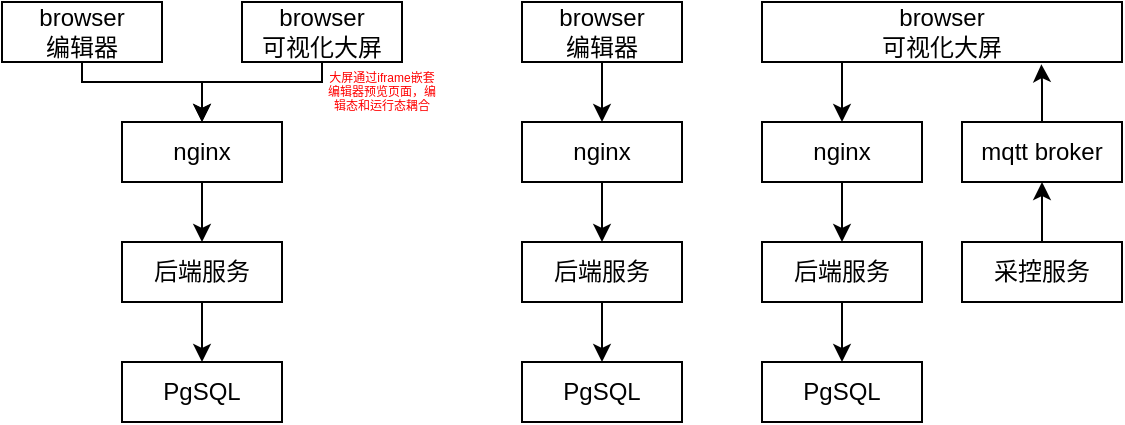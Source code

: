 <mxfile version="27.2.0">
  <diagram name="第 1 页" id="RrowjYCMAg3yWzrfn6sL">
    <mxGraphModel dx="973" dy="509" grid="1" gridSize="10" guides="1" tooltips="1" connect="1" arrows="1" fold="1" page="1" pageScale="1" pageWidth="827" pageHeight="1169" math="0" shadow="0">
      <root>
        <mxCell id="0" />
        <mxCell id="1" parent="0" />
        <mxCell id="L-mNvRZMaMMY6T2txK_F-5" style="edgeStyle=orthogonalEdgeStyle;rounded=0;orthogonalLoop=1;jettySize=auto;html=1;exitX=0.5;exitY=1;exitDx=0;exitDy=0;entryX=0.5;entryY=0;entryDx=0;entryDy=0;" parent="1" source="IATh4hYH2ArGwb8VRbbL-1" target="L-mNvRZMaMMY6T2txK_F-1" edge="1">
          <mxGeometry relative="1" as="geometry">
            <Array as="points">
              <mxPoint x="100" y="240" />
              <mxPoint x="160" y="240" />
            </Array>
          </mxGeometry>
        </mxCell>
        <mxCell id="IATh4hYH2ArGwb8VRbbL-1" value="browser&lt;div&gt;编辑器&lt;/div&gt;" style="rounded=0;whiteSpace=wrap;html=1;" parent="1" vertex="1">
          <mxGeometry x="60" y="200" width="80" height="30" as="geometry" />
        </mxCell>
        <mxCell id="L-mNvRZMaMMY6T2txK_F-6" style="edgeStyle=orthogonalEdgeStyle;rounded=0;orthogonalLoop=1;jettySize=auto;html=1;exitX=0.5;exitY=1;exitDx=0;exitDy=0;entryX=0.5;entryY=0;entryDx=0;entryDy=0;" parent="1" source="L-mNvRZMaMMY6T2txK_F-1" target="L-mNvRZMaMMY6T2txK_F-2" edge="1">
          <mxGeometry relative="1" as="geometry" />
        </mxCell>
        <mxCell id="L-mNvRZMaMMY6T2txK_F-1" value="nginx" style="rounded=0;whiteSpace=wrap;html=1;" parent="1" vertex="1">
          <mxGeometry x="120" y="260" width="80" height="30" as="geometry" />
        </mxCell>
        <mxCell id="L-mNvRZMaMMY6T2txK_F-7" style="edgeStyle=orthogonalEdgeStyle;rounded=0;orthogonalLoop=1;jettySize=auto;html=1;exitX=0.5;exitY=1;exitDx=0;exitDy=0;entryX=0.5;entryY=0;entryDx=0;entryDy=0;" parent="1" source="L-mNvRZMaMMY6T2txK_F-2" target="L-mNvRZMaMMY6T2txK_F-3" edge="1">
          <mxGeometry relative="1" as="geometry" />
        </mxCell>
        <mxCell id="L-mNvRZMaMMY6T2txK_F-2" value="后端服务" style="rounded=0;whiteSpace=wrap;html=1;" parent="1" vertex="1">
          <mxGeometry x="120" y="320" width="80" height="30" as="geometry" />
        </mxCell>
        <mxCell id="L-mNvRZMaMMY6T2txK_F-3" value="PgSQL" style="rounded=0;whiteSpace=wrap;html=1;" parent="1" vertex="1">
          <mxGeometry x="120" y="380" width="80" height="30" as="geometry" />
        </mxCell>
        <mxCell id="L-mNvRZMaMMY6T2txK_F-9" style="edgeStyle=orthogonalEdgeStyle;rounded=0;orthogonalLoop=1;jettySize=auto;html=1;exitX=0.5;exitY=1;exitDx=0;exitDy=0;entryX=0.5;entryY=0;entryDx=0;entryDy=0;" parent="1" source="L-mNvRZMaMMY6T2txK_F-8" target="L-mNvRZMaMMY6T2txK_F-1" edge="1">
          <mxGeometry relative="1" as="geometry">
            <Array as="points">
              <mxPoint x="220" y="240" />
              <mxPoint x="160" y="240" />
            </Array>
          </mxGeometry>
        </mxCell>
        <mxCell id="L-mNvRZMaMMY6T2txK_F-8" value="browser&lt;div&gt;可视化大屏&lt;/div&gt;" style="rounded=0;whiteSpace=wrap;html=1;" parent="1" vertex="1">
          <mxGeometry x="180" y="200" width="80" height="30" as="geometry" />
        </mxCell>
        <mxCell id="L-mNvRZMaMMY6T2txK_F-10" value="大屏通过iframe嵌套编辑器预览页面，编辑态和运行态耦合" style="text;html=1;align=center;verticalAlign=middle;whiteSpace=wrap;rounded=0;fontSize=6;fontColor=#FF0000;" parent="1" vertex="1">
          <mxGeometry x="220" y="230" width="60" height="30" as="geometry" />
        </mxCell>
        <mxCell id="L-mNvRZMaMMY6T2txK_F-21" style="edgeStyle=orthogonalEdgeStyle;rounded=0;orthogonalLoop=1;jettySize=auto;html=1;exitX=0.5;exitY=1;exitDx=0;exitDy=0;entryX=0.5;entryY=0;entryDx=0;entryDy=0;" parent="1" source="L-mNvRZMaMMY6T2txK_F-12" target="L-mNvRZMaMMY6T2txK_F-14" edge="1">
          <mxGeometry relative="1" as="geometry" />
        </mxCell>
        <mxCell id="L-mNvRZMaMMY6T2txK_F-12" value="browser&lt;div&gt;编辑器&lt;/div&gt;" style="rounded=0;whiteSpace=wrap;html=1;" parent="1" vertex="1">
          <mxGeometry x="320" y="200" width="80" height="30" as="geometry" />
        </mxCell>
        <mxCell id="L-mNvRZMaMMY6T2txK_F-13" style="edgeStyle=orthogonalEdgeStyle;rounded=0;orthogonalLoop=1;jettySize=auto;html=1;exitX=0.5;exitY=1;exitDx=0;exitDy=0;entryX=0.5;entryY=0;entryDx=0;entryDy=0;" parent="1" source="L-mNvRZMaMMY6T2txK_F-14" target="L-mNvRZMaMMY6T2txK_F-16" edge="1">
          <mxGeometry relative="1" as="geometry" />
        </mxCell>
        <mxCell id="L-mNvRZMaMMY6T2txK_F-14" value="nginx" style="rounded=0;whiteSpace=wrap;html=1;" parent="1" vertex="1">
          <mxGeometry x="320" y="260" width="80" height="30" as="geometry" />
        </mxCell>
        <mxCell id="L-mNvRZMaMMY6T2txK_F-15" style="edgeStyle=orthogonalEdgeStyle;rounded=0;orthogonalLoop=1;jettySize=auto;html=1;exitX=0.5;exitY=1;exitDx=0;exitDy=0;entryX=0.5;entryY=0;entryDx=0;entryDy=0;" parent="1" source="L-mNvRZMaMMY6T2txK_F-16" target="L-mNvRZMaMMY6T2txK_F-17" edge="1">
          <mxGeometry relative="1" as="geometry" />
        </mxCell>
        <mxCell id="L-mNvRZMaMMY6T2txK_F-16" value="后端服务" style="rounded=0;whiteSpace=wrap;html=1;" parent="1" vertex="1">
          <mxGeometry x="320" y="320" width="80" height="30" as="geometry" />
        </mxCell>
        <mxCell id="L-mNvRZMaMMY6T2txK_F-17" value="PgSQL" style="rounded=0;whiteSpace=wrap;html=1;" parent="1" vertex="1">
          <mxGeometry x="320" y="380" width="80" height="30" as="geometry" />
        </mxCell>
        <mxCell id="L-mNvRZMaMMY6T2txK_F-29" style="edgeStyle=orthogonalEdgeStyle;rounded=0;orthogonalLoop=1;jettySize=auto;html=1;exitX=0.25;exitY=1;exitDx=0;exitDy=0;entryX=0.5;entryY=0;entryDx=0;entryDy=0;" parent="1" source="L-mNvRZMaMMY6T2txK_F-19" target="L-mNvRZMaMMY6T2txK_F-23" edge="1">
          <mxGeometry relative="1" as="geometry" />
        </mxCell>
        <mxCell id="L-mNvRZMaMMY6T2txK_F-19" value="browser&lt;div&gt;可视化大屏&lt;/div&gt;" style="rounded=0;whiteSpace=wrap;html=1;" parent="1" vertex="1">
          <mxGeometry x="440" y="200" width="180" height="30" as="geometry" />
        </mxCell>
        <mxCell id="L-mNvRZMaMMY6T2txK_F-22" style="edgeStyle=orthogonalEdgeStyle;rounded=0;orthogonalLoop=1;jettySize=auto;html=1;exitX=0.5;exitY=1;exitDx=0;exitDy=0;entryX=0.5;entryY=0;entryDx=0;entryDy=0;" parent="1" source="L-mNvRZMaMMY6T2txK_F-23" target="L-mNvRZMaMMY6T2txK_F-25" edge="1">
          <mxGeometry relative="1" as="geometry" />
        </mxCell>
        <mxCell id="L-mNvRZMaMMY6T2txK_F-23" value="nginx" style="rounded=0;whiteSpace=wrap;html=1;" parent="1" vertex="1">
          <mxGeometry x="440" y="260" width="80" height="30" as="geometry" />
        </mxCell>
        <mxCell id="L-mNvRZMaMMY6T2txK_F-24" style="edgeStyle=orthogonalEdgeStyle;rounded=0;orthogonalLoop=1;jettySize=auto;html=1;exitX=0.5;exitY=1;exitDx=0;exitDy=0;entryX=0.5;entryY=0;entryDx=0;entryDy=0;" parent="1" source="L-mNvRZMaMMY6T2txK_F-25" target="L-mNvRZMaMMY6T2txK_F-26" edge="1">
          <mxGeometry relative="1" as="geometry" />
        </mxCell>
        <mxCell id="L-mNvRZMaMMY6T2txK_F-25" value="后端服务" style="rounded=0;whiteSpace=wrap;html=1;" parent="1" vertex="1">
          <mxGeometry x="440" y="320" width="80" height="30" as="geometry" />
        </mxCell>
        <mxCell id="L-mNvRZMaMMY6T2txK_F-26" value="PgSQL" style="rounded=0;whiteSpace=wrap;html=1;" parent="1" vertex="1">
          <mxGeometry x="440" y="380" width="80" height="30" as="geometry" />
        </mxCell>
        <mxCell id="L-mNvRZMaMMY6T2txK_F-31" value="mqtt broker" style="rounded=0;whiteSpace=wrap;html=1;" parent="1" vertex="1">
          <mxGeometry x="540" y="260" width="80" height="30" as="geometry" />
        </mxCell>
        <mxCell id="L-mNvRZMaMMY6T2txK_F-35" style="edgeStyle=orthogonalEdgeStyle;rounded=0;orthogonalLoop=1;jettySize=auto;html=1;exitX=0.5;exitY=0;exitDx=0;exitDy=0;entryX=0.5;entryY=1;entryDx=0;entryDy=0;" parent="1" source="L-mNvRZMaMMY6T2txK_F-33" target="L-mNvRZMaMMY6T2txK_F-31" edge="1">
          <mxGeometry relative="1" as="geometry" />
        </mxCell>
        <mxCell id="L-mNvRZMaMMY6T2txK_F-33" value="采控服务" style="rounded=0;whiteSpace=wrap;html=1;" parent="1" vertex="1">
          <mxGeometry x="540" y="320" width="80" height="30" as="geometry" />
        </mxCell>
        <mxCell id="L-mNvRZMaMMY6T2txK_F-36" style="edgeStyle=orthogonalEdgeStyle;rounded=0;orthogonalLoop=1;jettySize=auto;html=1;entryX=0.776;entryY=1.036;entryDx=0;entryDy=0;entryPerimeter=0;" parent="1" source="L-mNvRZMaMMY6T2txK_F-31" target="L-mNvRZMaMMY6T2txK_F-19" edge="1">
          <mxGeometry relative="1" as="geometry" />
        </mxCell>
      </root>
    </mxGraphModel>
  </diagram>
</mxfile>
